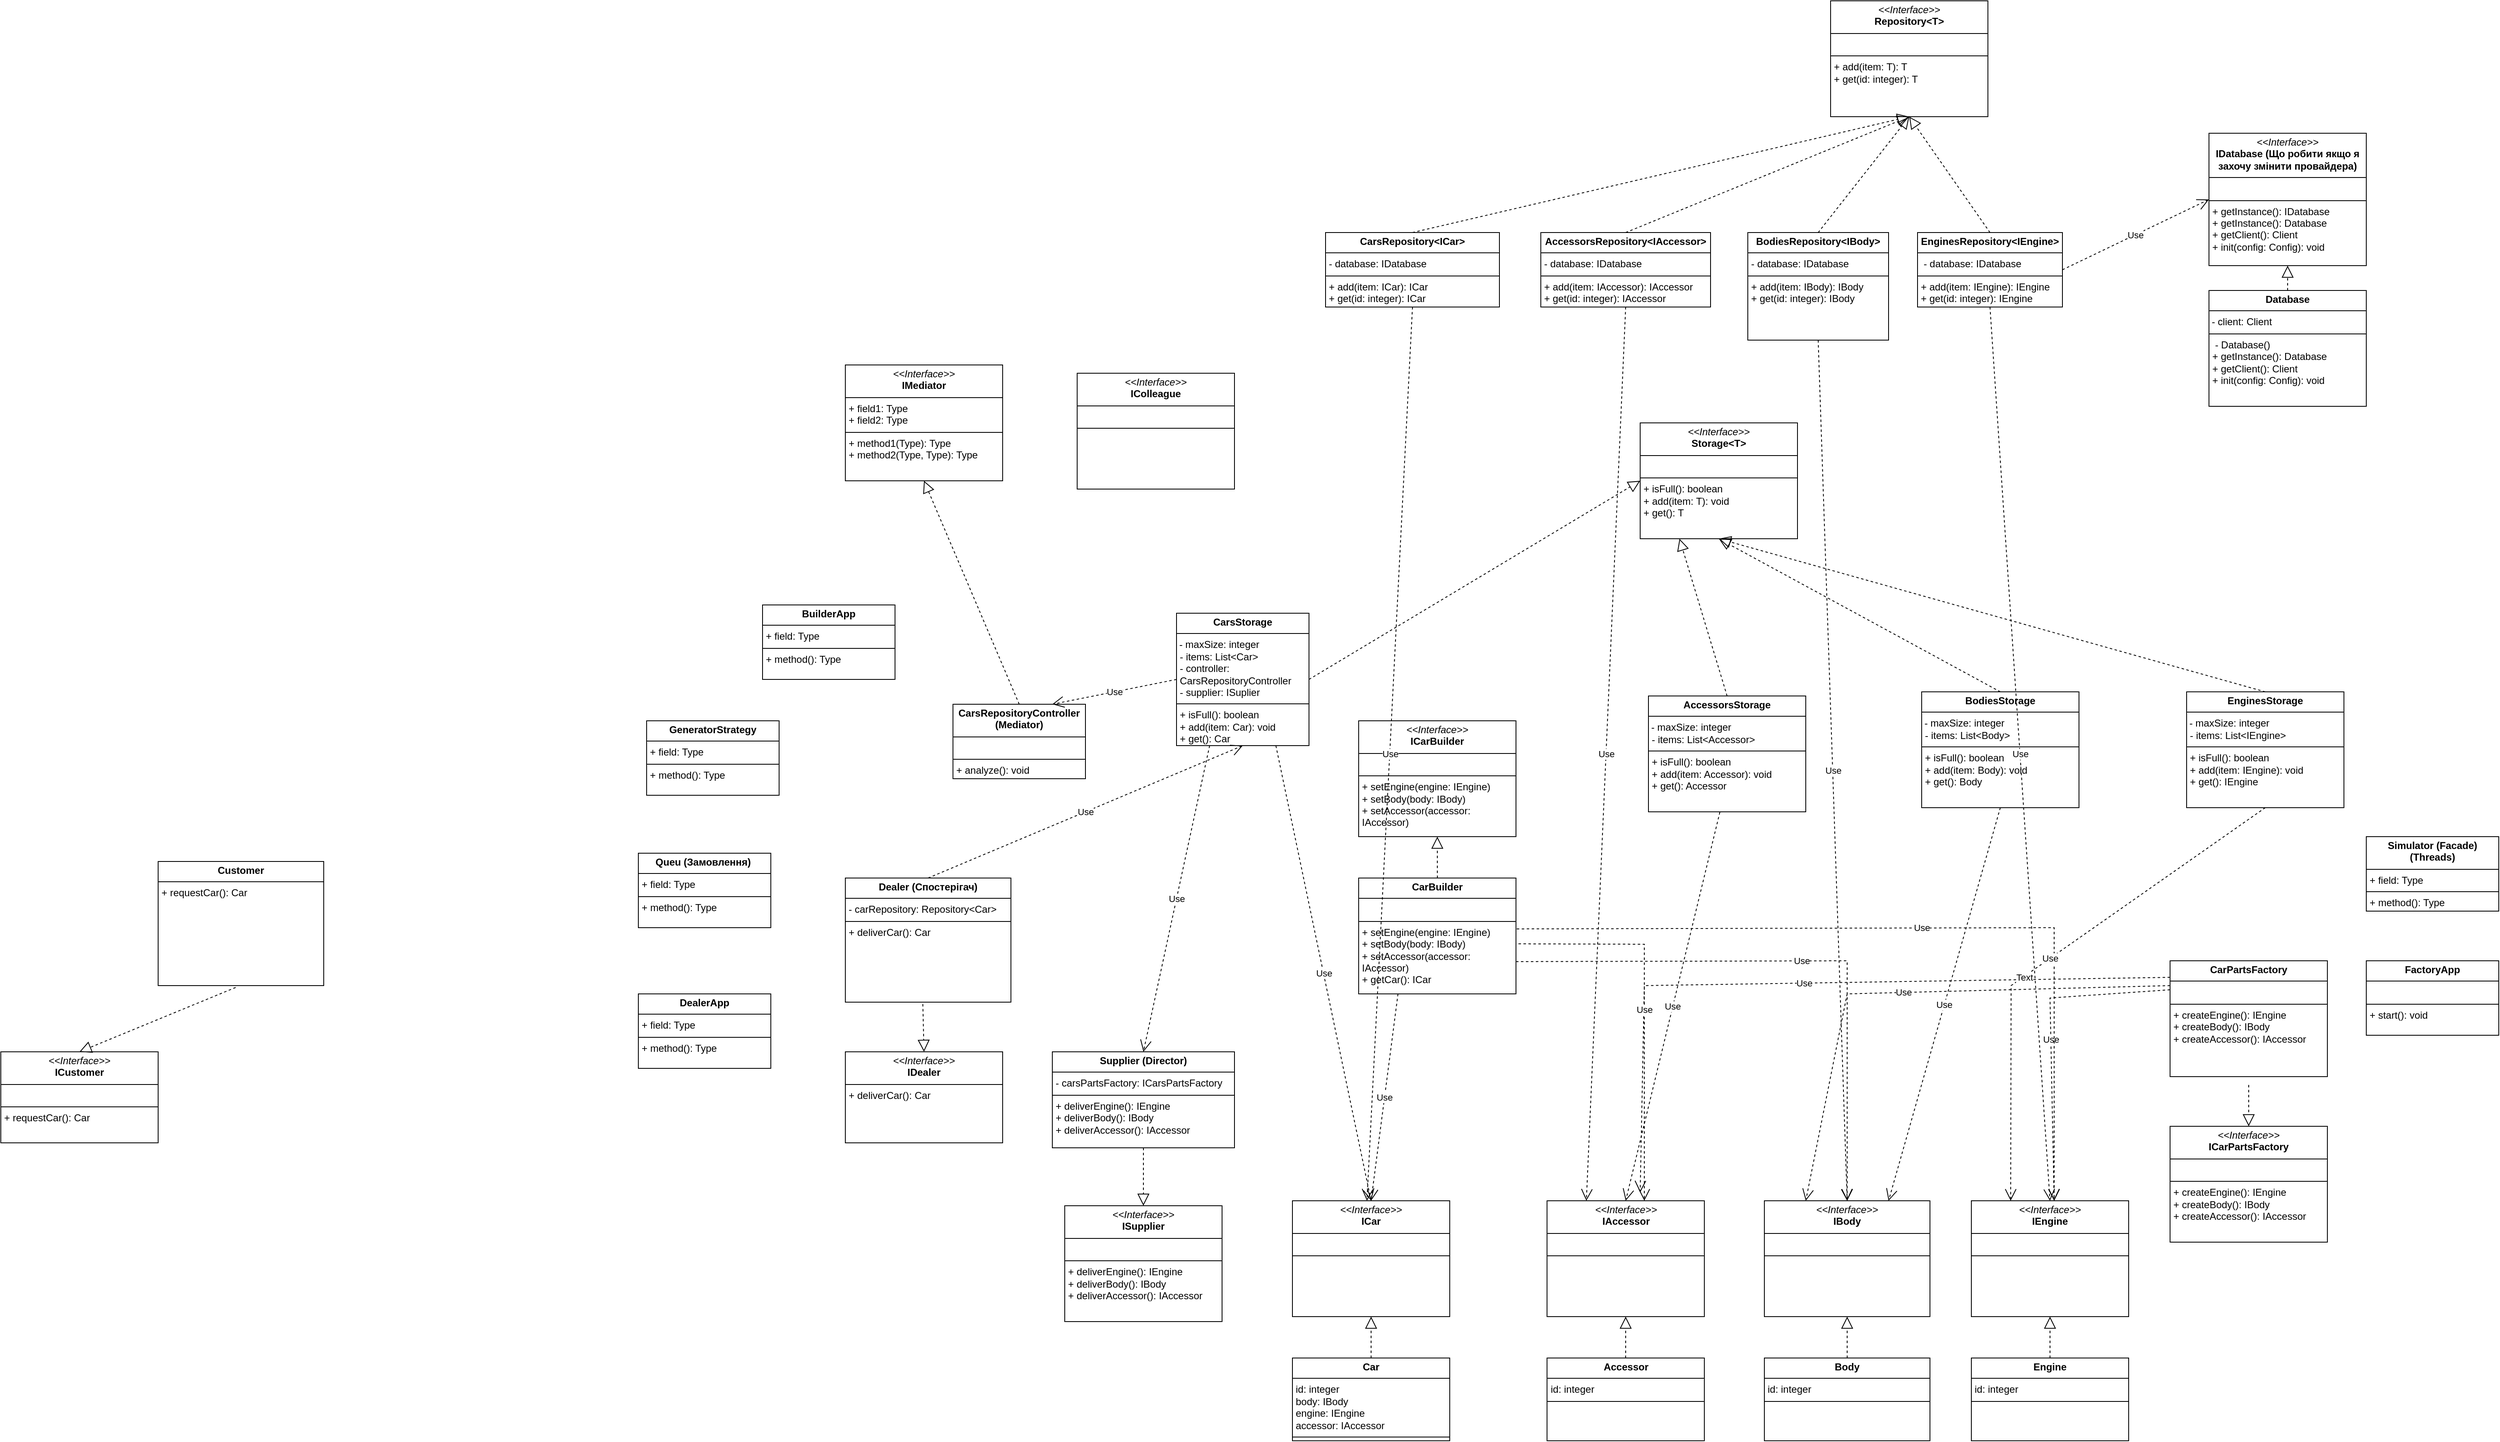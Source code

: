 <mxfile version="24.4.0" type="device" pages="2">
  <diagram name="Сторінка-1" id="iQwgXVYbb1-z4UfogPQc">
    <mxGraphModel dx="3932" dy="3147" grid="1" gridSize="10" guides="1" tooltips="1" connect="1" arrows="1" fold="1" page="1" pageScale="1" pageWidth="827" pageHeight="1169" math="0" shadow="0">
      <root>
        <mxCell id="0" />
        <mxCell id="1" parent="0" />
        <mxCell id="rnsp_3mBkwOscuIRbUeU-21" value="&lt;p style=&quot;margin:0px;margin-top:4px;text-align:center;&quot;&gt;&lt;b&gt;Engine&lt;/b&gt;&lt;/p&gt;&lt;hr size=&quot;1&quot; style=&quot;border-style:solid;&quot;&gt;&lt;p style=&quot;margin:0px;margin-left:4px;&quot;&gt;id: integer&lt;/p&gt;&lt;hr size=&quot;1&quot; style=&quot;border-style:solid;&quot;&gt;&lt;p style=&quot;margin:0px;margin-left:4px;&quot;&gt;&lt;br&gt;&lt;/p&gt;" style="verticalAlign=top;align=left;overflow=fill;html=1;whiteSpace=wrap;" parent="1" vertex="1">
          <mxGeometry x="190" y="-230" width="190" height="100" as="geometry" />
        </mxCell>
        <mxCell id="rnsp_3mBkwOscuIRbUeU-22" value="&lt;p style=&quot;margin:0px;margin-top:4px;text-align:center;&quot;&gt;&lt;b&gt;Body&lt;/b&gt;&lt;/p&gt;&lt;hr size=&quot;1&quot; style=&quot;border-style:solid;&quot;&gt;&lt;p style=&quot;margin:0px;margin-left:4px;&quot;&gt;id: integer&lt;/p&gt;&lt;hr size=&quot;1&quot; style=&quot;border-style:solid;&quot;&gt;&lt;p style=&quot;margin:0px;margin-left:4px;&quot;&gt;&lt;br&gt;&lt;/p&gt;" style="verticalAlign=top;align=left;overflow=fill;html=1;whiteSpace=wrap;" parent="1" vertex="1">
          <mxGeometry x="-60" y="-230" width="200" height="100" as="geometry" />
        </mxCell>
        <mxCell id="rnsp_3mBkwOscuIRbUeU-23" value="&lt;p style=&quot;margin:0px;margin-top:4px;text-align:center;&quot;&gt;&lt;b&gt;Accessor&lt;/b&gt;&lt;/p&gt;&lt;hr size=&quot;1&quot; style=&quot;border-style:solid;&quot;&gt;&lt;p style=&quot;margin:0px;margin-left:4px;&quot;&gt;id: integer&lt;/p&gt;&lt;hr size=&quot;1&quot; style=&quot;border-style:solid;&quot;&gt;&lt;p style=&quot;margin:0px;margin-left:4px;&quot;&gt;&lt;br&gt;&lt;/p&gt;" style="verticalAlign=top;align=left;overflow=fill;html=1;whiteSpace=wrap;" parent="1" vertex="1">
          <mxGeometry x="-322.5" y="-230" width="190" height="100" as="geometry" />
        </mxCell>
        <mxCell id="rnsp_3mBkwOscuIRbUeU-25" value="&lt;p style=&quot;margin:0px;margin-top:4px;text-align:center;&quot;&gt;&lt;b&gt;CarsStorage&lt;/b&gt;&lt;/p&gt;&lt;hr size=&quot;1&quot; style=&quot;border-style:solid;&quot;&gt;&amp;nbsp;- maxSize: integer&lt;br&gt;&lt;p style=&quot;margin:0px;margin-left:4px;&quot;&gt;- items: List&amp;lt;Car&amp;gt;&lt;/p&gt;&lt;p style=&quot;margin:0px;margin-left:4px;&quot;&gt;- controller: CarsRepositoryController&lt;/p&gt;&lt;p style=&quot;margin:0px;margin-left:4px;&quot;&gt;- supplier: ISuplier&lt;/p&gt;&lt;hr size=&quot;1&quot; style=&quot;border-style:solid;&quot;&gt;&lt;p style=&quot;margin:0px;margin-left:4px;&quot;&gt;+ isFull(): boolean&lt;/p&gt;&lt;p style=&quot;margin:0px;margin-left:4px;&quot;&gt;+ add(item: Car): void&lt;/p&gt;&lt;p style=&quot;margin:0px;margin-left:4px;&quot;&gt;+ get(): Car&lt;/p&gt;" style="verticalAlign=top;align=left;overflow=fill;html=1;whiteSpace=wrap;" parent="1" vertex="1">
          <mxGeometry x="-770" y="-1130" width="160" height="160" as="geometry" />
        </mxCell>
        <mxCell id="pGTX71lNuf2riV2tVMr1-4" value="&lt;p style=&quot;margin:0px;margin-top:4px;text-align:center;&quot;&gt;&lt;b&gt;Dealer (Спостерігач)&lt;/b&gt;&lt;/p&gt;&lt;hr size=&quot;1&quot; style=&quot;border-style:solid;&quot;&gt;&lt;p style=&quot;margin:0px;margin-left:4px;&quot;&gt;- carRepository: Repository&amp;lt;Car&amp;gt;&lt;/p&gt;&lt;hr size=&quot;1&quot; style=&quot;border-style:solid;&quot;&gt;&lt;p style=&quot;margin:0px;margin-left:4px;&quot;&gt;+ deliverCar(): Car&lt;/p&gt;" style="verticalAlign=top;align=left;overflow=fill;html=1;whiteSpace=wrap;" parent="1" vertex="1">
          <mxGeometry x="-1170" y="-810" width="200" height="150" as="geometry" />
        </mxCell>
        <mxCell id="KG3h8wtog52oOwl-IjPc-11" value="&lt;p style=&quot;margin:0px;margin-top:4px;text-align:center;&quot;&gt;&lt;i&gt;&amp;lt;&amp;lt;Interface&amp;gt;&amp;gt;&lt;/i&gt;&lt;br&gt;&lt;b&gt;IEngine&lt;/b&gt;&lt;/p&gt;&lt;hr size=&quot;1&quot; style=&quot;border-style:solid;&quot;&gt;&lt;p style=&quot;margin:0px;margin-left:4px;&quot;&gt;&lt;br&gt;&lt;/p&gt;&lt;hr size=&quot;1&quot; style=&quot;border-style:solid;&quot;&gt;&lt;p style=&quot;margin:0px;margin-left:4px;&quot;&gt;&lt;br&gt;&lt;/p&gt;" style="verticalAlign=top;align=left;overflow=fill;html=1;whiteSpace=wrap;" parent="1" vertex="1">
          <mxGeometry x="190" y="-420" width="190" height="140" as="geometry" />
        </mxCell>
        <mxCell id="KG3h8wtog52oOwl-IjPc-12" value="" style="endArrow=block;dashed=1;endFill=0;endSize=12;html=1;rounded=0;exitX=0.5;exitY=0;exitDx=0;exitDy=0;" parent="1" source="rnsp_3mBkwOscuIRbUeU-21" edge="1">
          <mxGeometry width="160" relative="1" as="geometry">
            <mxPoint x="290" y="-230" as="sourcePoint" />
            <mxPoint x="285" y="-280" as="targetPoint" />
          </mxGeometry>
        </mxCell>
        <mxCell id="KG3h8wtog52oOwl-IjPc-14" value="&lt;p style=&quot;margin:0px;margin-top:4px;text-align:center;&quot;&gt;&lt;i&gt;&amp;lt;&amp;lt;Interface&amp;gt;&amp;gt;&lt;/i&gt;&lt;br&gt;&lt;b&gt;IBody&lt;/b&gt;&lt;/p&gt;&lt;hr size=&quot;1&quot; style=&quot;border-style:solid;&quot;&gt;&lt;p style=&quot;margin:0px;margin-left:4px;&quot;&gt;&lt;br&gt;&lt;/p&gt;&lt;hr size=&quot;1&quot; style=&quot;border-style:solid;&quot;&gt;&lt;p style=&quot;margin:0px;margin-left:4px;&quot;&gt;&lt;br&gt;&lt;/p&gt;" style="verticalAlign=top;align=left;overflow=fill;html=1;whiteSpace=wrap;" parent="1" vertex="1">
          <mxGeometry x="-60" y="-420" width="200" height="140" as="geometry" />
        </mxCell>
        <mxCell id="KG3h8wtog52oOwl-IjPc-16" value="&lt;p style=&quot;margin:0px;margin-top:4px;text-align:center;&quot;&gt;&lt;i&gt;&amp;lt;&amp;lt;Interface&amp;gt;&amp;gt;&lt;/i&gt;&lt;br&gt;&lt;b&gt;IAccessor&lt;/b&gt;&lt;/p&gt;&lt;hr size=&quot;1&quot; style=&quot;border-style:solid;&quot;&gt;&lt;p style=&quot;margin:0px;margin-left:4px;&quot;&gt;&lt;br&gt;&lt;/p&gt;&lt;hr size=&quot;1&quot; style=&quot;border-style:solid;&quot;&gt;&lt;p style=&quot;margin:0px;margin-left:4px;&quot;&gt;&lt;br&gt;&lt;/p&gt;" style="verticalAlign=top;align=left;overflow=fill;html=1;whiteSpace=wrap;" parent="1" vertex="1">
          <mxGeometry x="-322.5" y="-420" width="190" height="140" as="geometry" />
        </mxCell>
        <mxCell id="KG3h8wtog52oOwl-IjPc-17" value="" style="endArrow=block;dashed=1;endFill=0;endSize=12;html=1;rounded=0;entryX=0.5;entryY=1;entryDx=0;entryDy=0;" parent="1" source="rnsp_3mBkwOscuIRbUeU-22" target="KG3h8wtog52oOwl-IjPc-14" edge="1">
          <mxGeometry width="160" relative="1" as="geometry">
            <mxPoint x="600" y="280" as="sourcePoint" />
            <mxPoint x="40" y="-450" as="targetPoint" />
          </mxGeometry>
        </mxCell>
        <mxCell id="KG3h8wtog52oOwl-IjPc-18" value="" style="endArrow=block;dashed=1;endFill=0;endSize=12;html=1;rounded=0;entryX=0.5;entryY=1;entryDx=0;entryDy=0;" parent="1" target="KG3h8wtog52oOwl-IjPc-16" edge="1">
          <mxGeometry width="160" relative="1" as="geometry">
            <mxPoint x="-227.5" y="-230" as="sourcePoint" />
            <mxPoint x="-228.12" y="-250" as="targetPoint" />
          </mxGeometry>
        </mxCell>
        <mxCell id="KG3h8wtog52oOwl-IjPc-19" value="&lt;p style=&quot;margin:0px;margin-top:4px;text-align:center;&quot;&gt;&lt;i&gt;&amp;lt;&amp;lt;Interface&amp;gt;&amp;gt;&lt;/i&gt;&lt;br&gt;&lt;b&gt;ICarPartsFactory&lt;/b&gt;&lt;/p&gt;&lt;hr size=&quot;1&quot; style=&quot;border-style:solid;&quot;&gt;&lt;p style=&quot;margin:0px;margin-left:4px;&quot;&gt;&lt;br&gt;&lt;/p&gt;&lt;hr size=&quot;1&quot; style=&quot;border-style:solid;&quot;&gt;&lt;p style=&quot;margin:0px;margin-left:4px;&quot;&gt;+ createEngine(): IEngine&lt;br&gt;+ createBody(): IBody&lt;/p&gt;&lt;p style=&quot;margin:0px;margin-left:4px;&quot;&gt;+ createAccessor(): IAccessor&lt;/p&gt;" style="verticalAlign=top;align=left;overflow=fill;html=1;whiteSpace=wrap;" parent="1" vertex="1">
          <mxGeometry x="430" y="-510" width="190" height="140" as="geometry" />
        </mxCell>
        <mxCell id="KG3h8wtog52oOwl-IjPc-20" value="&lt;p style=&quot;margin:0px;margin-top:4px;text-align:center;&quot;&gt;&lt;b&gt;CarPartsFactory&lt;/b&gt;&lt;/p&gt;&lt;hr size=&quot;1&quot; style=&quot;border-style:solid;&quot;&gt;&lt;p style=&quot;margin:0px;margin-left:4px;&quot;&gt;&lt;br&gt;&lt;/p&gt;&lt;hr size=&quot;1&quot; style=&quot;border-style:solid;&quot;&gt;&lt;p style=&quot;margin:0px;margin-left:4px;&quot;&gt;+ createEngine(): IEngine&lt;br&gt;+ createBody(): IBody&lt;/p&gt;&lt;p style=&quot;margin:0px;margin-left:4px;&quot;&gt;+ createAccessor(): IAccessor&lt;/p&gt;" style="verticalAlign=top;align=left;overflow=fill;html=1;whiteSpace=wrap;" parent="1" vertex="1">
          <mxGeometry x="430" y="-710" width="190" height="140" as="geometry" />
        </mxCell>
        <mxCell id="KG3h8wtog52oOwl-IjPc-21" value="" style="endArrow=block;dashed=1;endFill=0;endSize=12;html=1;rounded=0;" parent="1" edge="1">
          <mxGeometry width="160" relative="1" as="geometry">
            <mxPoint x="525" y="-560" as="sourcePoint" />
            <mxPoint x="525" y="-510" as="targetPoint" />
          </mxGeometry>
        </mxCell>
        <mxCell id="KG3h8wtog52oOwl-IjPc-25" value="Use" style="endArrow=open;endSize=12;dashed=1;html=1;rounded=0;exitX=0;exitY=0.25;exitDx=0;exitDy=0;" parent="1" source="KG3h8wtog52oOwl-IjPc-20" edge="1">
          <mxGeometry width="160" relative="1" as="geometry">
            <mxPoint x="-40" y="-430" as="sourcePoint" />
            <mxPoint x="290" y="-420" as="targetPoint" />
            <Array as="points">
              <mxPoint x="285" y="-665" />
            </Array>
          </mxGeometry>
        </mxCell>
        <mxCell id="KG3h8wtog52oOwl-IjPc-26" value="Use" style="endArrow=open;endSize=12;dashed=1;html=1;rounded=0;exitX=0;exitY=0.25;exitDx=0;exitDy=0;" parent="1" edge="1">
          <mxGeometry width="160" relative="1" as="geometry">
            <mxPoint x="430" y="-690" as="sourcePoint" />
            <mxPoint x="-210" y="-430" as="targetPoint" />
            <Array as="points">
              <mxPoint x="-205" y="-680" />
            </Array>
          </mxGeometry>
        </mxCell>
        <mxCell id="KG3h8wtog52oOwl-IjPc-27" value="Use" style="endArrow=open;endSize=12;dashed=1;html=1;rounded=0;exitX=0;exitY=0.25;exitDx=0;exitDy=0;entryX=0.25;entryY=0;entryDx=0;entryDy=0;" parent="1" target="KG3h8wtog52oOwl-IjPc-14" edge="1">
          <mxGeometry width="160" relative="1" as="geometry">
            <mxPoint x="430" y="-680" as="sourcePoint" />
            <mxPoint x="285" y="-615" as="targetPoint" />
            <Array as="points">
              <mxPoint x="40" y="-670" />
            </Array>
          </mxGeometry>
        </mxCell>
        <mxCell id="KG3h8wtog52oOwl-IjPc-32" value="&lt;p style=&quot;margin:0px;margin-top:4px;text-align:center;&quot;&gt;&lt;b&gt;Car&lt;/b&gt;&lt;/p&gt;&lt;hr size=&quot;1&quot; style=&quot;border-style:solid;&quot;&gt;&lt;p style=&quot;margin:0px;margin-left:4px;&quot;&gt;id: integer&lt;/p&gt;&lt;p style=&quot;margin:0px;margin-left:4px;&quot;&gt;body: IBody&lt;/p&gt;&lt;p style=&quot;margin:0px;margin-left:4px;&quot;&gt;engine: IEngine&lt;/p&gt;&lt;p style=&quot;margin:0px;margin-left:4px;&quot;&gt;accessor: IAccessor&lt;/p&gt;&lt;hr size=&quot;1&quot; style=&quot;border-style:solid;&quot;&gt;&lt;p style=&quot;margin:0px;margin-left:4px;&quot;&gt;&lt;br&gt;&lt;/p&gt;" style="verticalAlign=top;align=left;overflow=fill;html=1;whiteSpace=wrap;" parent="1" vertex="1">
          <mxGeometry x="-630" y="-230" width="190" height="100" as="geometry" />
        </mxCell>
        <mxCell id="KG3h8wtog52oOwl-IjPc-33" value="&lt;p style=&quot;margin:0px;margin-top:4px;text-align:center;&quot;&gt;&lt;i&gt;&amp;lt;&amp;lt;Interface&amp;gt;&amp;gt;&lt;/i&gt;&lt;br&gt;&lt;b&gt;ICar&lt;/b&gt;&lt;/p&gt;&lt;hr size=&quot;1&quot; style=&quot;border-style:solid;&quot;&gt;&lt;p style=&quot;margin:0px;margin-left:4px;&quot;&gt;&lt;br&gt;&lt;/p&gt;&lt;hr size=&quot;1&quot; style=&quot;border-style:solid;&quot;&gt;&lt;p style=&quot;margin:0px;margin-left:4px;&quot;&gt;&lt;br&gt;&lt;/p&gt;" style="verticalAlign=top;align=left;overflow=fill;html=1;whiteSpace=wrap;" parent="1" vertex="1">
          <mxGeometry x="-630" y="-420" width="190" height="140" as="geometry" />
        </mxCell>
        <mxCell id="KG3h8wtog52oOwl-IjPc-34" value="" style="endArrow=block;dashed=1;endFill=0;endSize=12;html=1;rounded=0;exitX=0.5;exitY=0;exitDx=0;exitDy=0;" parent="1" source="KG3h8wtog52oOwl-IjPc-32" edge="1">
          <mxGeometry width="160" relative="1" as="geometry">
            <mxPoint x="-620" y="-500" as="sourcePoint" />
            <mxPoint x="-535" y="-280" as="targetPoint" />
          </mxGeometry>
        </mxCell>
        <mxCell id="KG3h8wtog52oOwl-IjPc-35" value="&lt;p style=&quot;margin:0px;margin-top:4px;text-align:center;&quot;&gt;&lt;i&gt;&amp;lt;&amp;lt;Interface&amp;gt;&amp;gt;&lt;/i&gt;&lt;br&gt;&lt;b&gt;ICarBuilder&lt;/b&gt;&lt;/p&gt;&lt;hr size=&quot;1&quot; style=&quot;border-style:solid;&quot;&gt;&lt;p style=&quot;margin:0px;margin-left:4px;&quot;&gt;&lt;br&gt;&lt;/p&gt;&lt;hr size=&quot;1&quot; style=&quot;border-style:solid;&quot;&gt;&lt;p style=&quot;margin:0px;margin-left:4px;&quot;&gt;+ setEngine(engine: IEngine)&lt;/p&gt;&lt;p style=&quot;margin:0px;margin-left:4px;&quot;&gt;+ setBody(body: IBody)&lt;/p&gt;&lt;p style=&quot;margin:0px;margin-left:4px;&quot;&gt;+ setAccessor(accessor: IAccessor)&lt;/p&gt;" style="verticalAlign=top;align=left;overflow=fill;html=1;whiteSpace=wrap;" parent="1" vertex="1">
          <mxGeometry x="-550" y="-1000" width="190" height="140" as="geometry" />
        </mxCell>
        <mxCell id="KG3h8wtog52oOwl-IjPc-36" value="&lt;p style=&quot;margin:0px;margin-top:4px;text-align:center;&quot;&gt;&lt;b&gt;CarBuilder&lt;/b&gt;&lt;/p&gt;&lt;hr size=&quot;1&quot; style=&quot;border-style:solid;&quot;&gt;&lt;p style=&quot;margin:0px;margin-left:4px;&quot;&gt;&lt;br&gt;&lt;/p&gt;&lt;hr size=&quot;1&quot; style=&quot;border-style:solid;&quot;&gt;&lt;p style=&quot;margin: 0px 0px 0px 4px;&quot;&gt;+ setEngine(engine: IEngine)&lt;/p&gt;&lt;p style=&quot;margin: 0px 0px 0px 4px;&quot;&gt;+ setBody(body: IBody)&lt;/p&gt;&lt;p style=&quot;margin: 0px 0px 0px 4px;&quot;&gt;+ setAccessor(accessor: IAccessor)&lt;/p&gt;&lt;p style=&quot;margin: 0px 0px 0px 4px;&quot;&gt;+ getCar(): ICar&lt;/p&gt;" style="verticalAlign=top;align=left;overflow=fill;html=1;whiteSpace=wrap;" parent="1" vertex="1">
          <mxGeometry x="-550" y="-810" width="190" height="140" as="geometry" />
        </mxCell>
        <mxCell id="KG3h8wtog52oOwl-IjPc-37" value="" style="endArrow=block;dashed=1;endFill=0;endSize=12;html=1;rounded=0;exitX=0.5;exitY=0;exitDx=0;exitDy=0;entryX=0.5;entryY=1;entryDx=0;entryDy=0;" parent="1" source="KG3h8wtog52oOwl-IjPc-36" target="KG3h8wtog52oOwl-IjPc-35" edge="1">
          <mxGeometry width="160" relative="1" as="geometry">
            <mxPoint x="-590" y="-790" as="sourcePoint" />
            <mxPoint x="-430" y="-790" as="targetPoint" />
          </mxGeometry>
        </mxCell>
        <mxCell id="KG3h8wtog52oOwl-IjPc-38" value="Use" style="endArrow=open;endSize=12;dashed=1;html=1;rounded=0;exitX=1.005;exitY=0.439;exitDx=0;exitDy=0;exitPerimeter=0;" parent="1" source="KG3h8wtog52oOwl-IjPc-36" edge="1">
          <mxGeometry width="160" relative="1" as="geometry">
            <mxPoint x="-480" y="-710" as="sourcePoint" />
            <mxPoint x="290" y="-420" as="targetPoint" />
            <Array as="points">
              <mxPoint x="290" y="-750" />
            </Array>
          </mxGeometry>
        </mxCell>
        <mxCell id="KG3h8wtog52oOwl-IjPc-39" value="Use" style="endArrow=open;endSize=12;dashed=1;html=1;rounded=0;exitX=1.016;exitY=0.568;exitDx=0;exitDy=0;exitPerimeter=0;" parent="1" source="KG3h8wtog52oOwl-IjPc-36" edge="1">
          <mxGeometry width="160" relative="1" as="geometry">
            <mxPoint x="-349" y="-739" as="sourcePoint" />
            <mxPoint x="-205" y="-420" as="targetPoint" />
            <Array as="points">
              <mxPoint x="-205" y="-730" />
            </Array>
          </mxGeometry>
        </mxCell>
        <mxCell id="KG3h8wtog52oOwl-IjPc-40" value="Use" style="endArrow=open;endSize=12;dashed=1;html=1;rounded=0;exitX=1.005;exitY=0.439;exitDx=0;exitDy=0;exitPerimeter=0;" parent="1" edge="1">
          <mxGeometry width="160" relative="1" as="geometry">
            <mxPoint x="-360" y="-709" as="sourcePoint" />
            <mxPoint x="40" y="-420" as="targetPoint" />
            <Array as="points">
              <mxPoint x="40" y="-710" />
            </Array>
          </mxGeometry>
        </mxCell>
        <mxCell id="KG3h8wtog52oOwl-IjPc-42" value="Use" style="endArrow=open;endSize=12;dashed=1;html=1;rounded=0;exitX=0.25;exitY=1;exitDx=0;exitDy=0;entryX=0.5;entryY=0;entryDx=0;entryDy=0;" parent="1" source="KG3h8wtog52oOwl-IjPc-36" target="KG3h8wtog52oOwl-IjPc-33" edge="1">
          <mxGeometry width="160" relative="1" as="geometry">
            <mxPoint x="-290" y="-630" as="sourcePoint" />
            <mxPoint x="-130" y="-630" as="targetPoint" />
          </mxGeometry>
        </mxCell>
        <mxCell id="RlL2vK3WvNa1BWt1NXNE-1" value="&lt;p style=&quot;margin:0px;margin-top:4px;text-align:center;&quot;&gt;&lt;i&gt;&amp;lt;&amp;lt;Interface&amp;gt;&amp;gt;&lt;/i&gt;&lt;br&gt;&lt;b&gt;ISupplier&lt;/b&gt;&lt;/p&gt;&lt;hr size=&quot;1&quot; style=&quot;border-style:solid;&quot;&gt;&lt;p style=&quot;margin:0px;margin-left:4px;&quot;&gt;&lt;br&gt;&lt;/p&gt;&lt;hr size=&quot;1&quot; style=&quot;border-style:solid;&quot;&gt;&lt;p style=&quot;margin: 0px 0px 0px 4px;&quot;&gt;+ deliverEngine(): IEngine&lt;/p&gt;&lt;p style=&quot;margin: 0px 0px 0px 4px;&quot;&gt;+ deliverBody(): IBody&lt;/p&gt;&lt;p style=&quot;margin: 0px 0px 0px 4px;&quot;&gt;+ deliverAccessor(): IAccessor&lt;/p&gt;" style="verticalAlign=top;align=left;overflow=fill;html=1;whiteSpace=wrap;" parent="1" vertex="1">
          <mxGeometry x="-905" y="-414" width="190" height="140" as="geometry" />
        </mxCell>
        <mxCell id="RlL2vK3WvNa1BWt1NXNE-2" value="&lt;p style=&quot;margin:0px;margin-top:4px;text-align:center;&quot;&gt;&lt;b&gt;Supplier (Director)&lt;/b&gt;&lt;/p&gt;&lt;hr size=&quot;1&quot; style=&quot;border-style:solid;&quot;&gt;&lt;p style=&quot;margin:0px;margin-left:4px;&quot;&gt;- carsPartsFactory: ICarsPartsFactory&lt;/p&gt;&lt;hr size=&quot;1&quot; style=&quot;border-style:solid;&quot;&gt;&lt;p style=&quot;margin:0px;margin-left:4px;&quot;&gt;+ deliverEngine(): IEngine&lt;/p&gt;&lt;p style=&quot;margin:0px;margin-left:4px;&quot;&gt;+ deliverBody(): IBody&lt;/p&gt;&lt;p style=&quot;margin:0px;margin-left:4px;&quot;&gt;+ deliverAccessor(): IAccessor&lt;br&gt;&lt;/p&gt;" style="verticalAlign=top;align=left;overflow=fill;html=1;whiteSpace=wrap;" parent="1" vertex="1">
          <mxGeometry x="-920" y="-600" width="220" height="116" as="geometry" />
        </mxCell>
        <mxCell id="RlL2vK3WvNa1BWt1NXNE-3" value="" style="endArrow=block;dashed=1;endFill=0;endSize=12;html=1;rounded=0;exitX=0.5;exitY=1;exitDx=0;exitDy=0;entryX=0.5;entryY=0;entryDx=0;entryDy=0;" parent="1" source="RlL2vK3WvNa1BWt1NXNE-2" target="RlL2vK3WvNa1BWt1NXNE-1" edge="1">
          <mxGeometry width="160" relative="1" as="geometry">
            <mxPoint x="-900" y="-434" as="sourcePoint" />
            <mxPoint x="-740" y="-434" as="targetPoint" />
          </mxGeometry>
        </mxCell>
        <mxCell id="RlL2vK3WvNa1BWt1NXNE-8" value="&lt;p style=&quot;margin:0px;margin-top:4px;text-align:center;&quot;&gt;&lt;i&gt;&amp;lt;&amp;lt;Interface&amp;gt;&amp;gt;&lt;/i&gt;&lt;br&gt;&lt;b&gt;Storage&amp;lt;T&amp;gt;&lt;/b&gt;&lt;/p&gt;&lt;hr size=&quot;1&quot; style=&quot;border-style:solid;&quot;&gt;&lt;p style=&quot;margin: 4px 0px 0px;&quot;&gt;&lt;span style=&quot;background-color: initial;&quot;&gt;&lt;br&gt;&lt;/span&gt;&lt;/p&gt;&lt;hr style=&quot;border-style: solid;&quot; size=&quot;1&quot;&gt;&lt;p style=&quot;margin: 0px 0px 0px 4px;&quot;&gt;+ isFull(): boolean&lt;/p&gt;&lt;p style=&quot;margin: 0px 0px 0px 4px;&quot;&gt;+ add(item: T): void&lt;/p&gt;&lt;p style=&quot;margin: 0px 0px 0px 4px;&quot;&gt;+ get(): T&lt;/p&gt;" style="verticalAlign=top;align=left;overflow=fill;html=1;whiteSpace=wrap;" parent="1" vertex="1">
          <mxGeometry x="-210" y="-1360" width="190" height="140" as="geometry" />
        </mxCell>
        <mxCell id="RlL2vK3WvNa1BWt1NXNE-9" value="&lt;p style=&quot;margin:0px;margin-top:4px;text-align:center;&quot;&gt;&lt;b&gt;BodiesStorage&lt;/b&gt;&lt;/p&gt;&lt;hr size=&quot;1&quot; style=&quot;border-style:solid;&quot;&gt;&lt;p style=&quot;margin: 4px 0px 0px;&quot;&gt;&lt;span style=&quot;background-color: initial;&quot;&gt;&amp;nbsp;- maxSize: integer&lt;/span&gt;&lt;/p&gt;&lt;p style=&quot;margin: 0px 0px 0px 4px;&quot;&gt;- items: List&amp;lt;Body&amp;gt;&lt;/p&gt;&lt;hr style=&quot;border-style: solid;&quot; size=&quot;1&quot;&gt;&lt;p style=&quot;margin: 0px 0px 0px 4px;&quot;&gt;+ isFull(): boolean&lt;/p&gt;&lt;p style=&quot;margin: 0px 0px 0px 4px;&quot;&gt;+ add(item: Body): void&lt;/p&gt;&lt;p style=&quot;margin: 0px 0px 0px 4px;&quot;&gt;+ get(): Body&lt;/p&gt;" style="verticalAlign=top;align=left;overflow=fill;html=1;whiteSpace=wrap;" parent="1" vertex="1">
          <mxGeometry x="130" y="-1035" width="190" height="140" as="geometry" />
        </mxCell>
        <mxCell id="RlL2vK3WvNa1BWt1NXNE-10" value="&lt;p style=&quot;margin:0px;margin-top:4px;text-align:center;&quot;&gt;&lt;b&gt;AccessorsStorage&lt;/b&gt;&lt;/p&gt;&lt;hr size=&quot;1&quot; style=&quot;border-style:solid;&quot;&gt;&lt;p style=&quot;margin: 4px 0px 0px;&quot;&gt;&lt;span style=&quot;background-color: initial;&quot;&gt;&amp;nbsp;- maxSize: integer&lt;/span&gt;&lt;/p&gt;&lt;p style=&quot;margin: 0px 0px 0px 4px;&quot;&gt;- items: List&amp;lt;Accessor&amp;gt;&lt;/p&gt;&lt;hr style=&quot;border-style: solid;&quot; size=&quot;1&quot;&gt;&lt;p style=&quot;margin: 0px 0px 0px 4px;&quot;&gt;+ isFull(): boolean&lt;/p&gt;&lt;p style=&quot;margin: 0px 0px 0px 4px;&quot;&gt;+ add(item: Accessor): void&lt;/p&gt;&lt;p style=&quot;margin: 0px 0px 0px 4px;&quot;&gt;+ get(): Accessor&lt;/p&gt;" style="verticalAlign=top;align=left;overflow=fill;html=1;whiteSpace=wrap;" parent="1" vertex="1">
          <mxGeometry x="-200" y="-1030" width="190" height="140" as="geometry" />
        </mxCell>
        <mxCell id="RlL2vK3WvNa1BWt1NXNE-11" value="&lt;p style=&quot;margin:0px;margin-top:4px;text-align:center;&quot;&gt;&lt;b&gt;EnginesStorage&lt;/b&gt;&lt;/p&gt;&lt;hr size=&quot;1&quot; style=&quot;border-style:solid;&quot;&gt;&lt;p style=&quot;margin: 4px 0px 0px;&quot;&gt;&lt;span style=&quot;background-color: initial;&quot;&gt;&amp;nbsp;- maxSize: integer&lt;/span&gt;&lt;/p&gt;&lt;p style=&quot;margin: 0px 0px 0px 4px;&quot;&gt;- items: List&amp;lt;IEngine&amp;gt;&lt;/p&gt;&lt;hr style=&quot;border-style: solid;&quot; size=&quot;1&quot;&gt;&lt;p style=&quot;margin: 0px 0px 0px 4px;&quot;&gt;+ isFull(): boolean&lt;/p&gt;&lt;p style=&quot;margin: 0px 0px 0px 4px;&quot;&gt;+ add(item: IEngine): void&lt;/p&gt;&lt;p style=&quot;margin: 0px 0px 0px 4px;&quot;&gt;+ get(): IEngine&lt;/p&gt;" style="verticalAlign=top;align=left;overflow=fill;html=1;whiteSpace=wrap;" parent="1" vertex="1">
          <mxGeometry x="450" y="-1035" width="190" height="140" as="geometry" />
        </mxCell>
        <mxCell id="RlL2vK3WvNa1BWt1NXNE-13" value="" style="endArrow=block;dashed=1;endFill=0;endSize=12;html=1;rounded=0;exitX=0.5;exitY=0;exitDx=0;exitDy=0;entryX=0.5;entryY=1;entryDx=0;entryDy=0;" parent="1" source="RlL2vK3WvNa1BWt1NXNE-9" target="RlL2vK3WvNa1BWt1NXNE-8" edge="1">
          <mxGeometry width="160" relative="1" as="geometry">
            <mxPoint x="120" y="-1050" as="sourcePoint" />
            <mxPoint x="280" y="-1050" as="targetPoint" />
          </mxGeometry>
        </mxCell>
        <mxCell id="RlL2vK3WvNa1BWt1NXNE-14" value="" style="endArrow=block;dashed=1;endFill=0;endSize=12;html=1;rounded=0;exitX=0.5;exitY=0;exitDx=0;exitDy=0;entryX=0.5;entryY=1;entryDx=0;entryDy=0;" parent="1" source="RlL2vK3WvNa1BWt1NXNE-11" target="RlL2vK3WvNa1BWt1NXNE-8" edge="1">
          <mxGeometry width="160" relative="1" as="geometry">
            <mxPoint x="120" y="-1050" as="sourcePoint" />
            <mxPoint x="280" y="-1050" as="targetPoint" />
          </mxGeometry>
        </mxCell>
        <mxCell id="RlL2vK3WvNa1BWt1NXNE-15" value="" style="endArrow=block;dashed=1;endFill=0;endSize=12;html=1;rounded=0;exitX=0.5;exitY=0;exitDx=0;exitDy=0;entryX=0.25;entryY=1;entryDx=0;entryDy=0;" parent="1" source="RlL2vK3WvNa1BWt1NXNE-10" edge="1" target="RlL2vK3WvNa1BWt1NXNE-8">
          <mxGeometry width="160" relative="1" as="geometry">
            <mxPoint x="120" y="-1050" as="sourcePoint" />
            <mxPoint x="200" y="-1240" as="targetPoint" />
          </mxGeometry>
        </mxCell>
        <mxCell id="RlL2vK3WvNa1BWt1NXNE-16" value="Use" style="endArrow=open;endSize=12;dashed=1;html=1;rounded=0;exitX=0.454;exitY=1.003;exitDx=0;exitDy=0;exitPerimeter=0;entryX=0.5;entryY=0;entryDx=0;entryDy=0;" parent="1" source="RlL2vK3WvNa1BWt1NXNE-10" edge="1" target="KG3h8wtog52oOwl-IjPc-16">
          <mxGeometry width="160" relative="1" as="geometry">
            <mxPoint x="-80" y="-750" as="sourcePoint" />
            <mxPoint x="-200" y="-610" as="targetPoint" />
          </mxGeometry>
        </mxCell>
        <mxCell id="RlL2vK3WvNa1BWt1NXNE-17" value="Use" style="endArrow=open;endSize=12;dashed=1;html=1;rounded=0;exitX=0.5;exitY=1;exitDx=0;exitDy=0;entryX=0.25;entryY=0;entryDx=0;entryDy=0;" parent="1" source="RlL2vK3WvNa1BWt1NXNE-11" edge="1" target="KG3h8wtog52oOwl-IjPc-11">
          <mxGeometry width="160" relative="1" as="geometry">
            <mxPoint x="430" y="-890" as="sourcePoint" />
            <mxPoint x="280" y="-610" as="targetPoint" />
            <Array as="points">
              <mxPoint x="238" y="-680" />
            </Array>
          </mxGeometry>
        </mxCell>
        <mxCell id="cKuI0ri_H7yRxGVmi5EV-1" value="Text" style="edgeLabel;html=1;align=center;verticalAlign=middle;resizable=0;points=[];" vertex="1" connectable="0" parent="RlL2vK3WvNa1BWt1NXNE-17">
          <mxGeometry x="0.123" y="2" relative="1" as="geometry">
            <mxPoint y="-1" as="offset" />
          </mxGeometry>
        </mxCell>
        <mxCell id="RlL2vK3WvNa1BWt1NXNE-18" value="Use" style="endArrow=open;endSize=12;dashed=1;html=1;rounded=0;exitX=0.5;exitY=1;exitDx=0;exitDy=0;entryX=0.75;entryY=0;entryDx=0;entryDy=0;" parent="1" source="RlL2vK3WvNa1BWt1NXNE-9" target="KG3h8wtog52oOwl-IjPc-14" edge="1">
          <mxGeometry width="160" relative="1" as="geometry">
            <mxPoint x="-80" y="-750" as="sourcePoint" />
            <mxPoint x="80" y="-750" as="targetPoint" />
          </mxGeometry>
        </mxCell>
        <mxCell id="RlL2vK3WvNa1BWt1NXNE-19" value="" style="endArrow=block;dashed=1;endFill=0;endSize=12;html=1;rounded=0;exitX=1;exitY=0.5;exitDx=0;exitDy=0;entryX=0;entryY=0.5;entryDx=0;entryDy=0;" parent="1" source="rnsp_3mBkwOscuIRbUeU-25" target="RlL2vK3WvNa1BWt1NXNE-8" edge="1">
          <mxGeometry width="160" relative="1" as="geometry">
            <mxPoint x="-530" y="-1000" as="sourcePoint" />
            <mxPoint x="-370" y="-1000" as="targetPoint" />
          </mxGeometry>
        </mxCell>
        <mxCell id="RlL2vK3WvNa1BWt1NXNE-20" value="Use" style="endArrow=open;endSize=12;dashed=1;html=1;rounded=0;exitX=0.75;exitY=1;exitDx=0;exitDy=0;entryX=0.5;entryY=0;entryDx=0;entryDy=0;" parent="1" source="rnsp_3mBkwOscuIRbUeU-25" target="KG3h8wtog52oOwl-IjPc-33" edge="1">
          <mxGeometry width="160" relative="1" as="geometry">
            <mxPoint x="-620" y="-960" as="sourcePoint" />
            <mxPoint x="-572" y="-230" as="targetPoint" />
          </mxGeometry>
        </mxCell>
        <mxCell id="RlL2vK3WvNa1BWt1NXNE-22" value="&lt;p style=&quot;margin:0px;margin-top:4px;text-align:center;&quot;&gt;&lt;b&gt;CarsRepositoryController&lt;br&gt;(Mediator)&lt;/b&gt;&lt;/p&gt;&lt;hr size=&quot;1&quot; style=&quot;border-style:solid;&quot;&gt;&lt;p style=&quot;margin:0px;margin-left:4px;&quot;&gt;&lt;br&gt;&lt;/p&gt;&lt;hr size=&quot;1&quot; style=&quot;border-style:solid;&quot;&gt;&lt;p style=&quot;margin:0px;margin-left:4px;&quot;&gt;+ analyze(): void&lt;/p&gt;" style="verticalAlign=top;align=left;overflow=fill;html=1;whiteSpace=wrap;" parent="1" vertex="1">
          <mxGeometry x="-1040" y="-1020" width="160" height="90" as="geometry" />
        </mxCell>
        <mxCell id="RlL2vK3WvNa1BWt1NXNE-23" value="Use" style="endArrow=open;endSize=12;dashed=1;html=1;rounded=0;exitX=0;exitY=0.5;exitDx=0;exitDy=0;entryX=0.75;entryY=0;entryDx=0;entryDy=0;" parent="1" source="rnsp_3mBkwOscuIRbUeU-25" target="RlL2vK3WvNa1BWt1NXNE-22" edge="1">
          <mxGeometry width="160" relative="1" as="geometry">
            <mxPoint x="-900" y="-980" as="sourcePoint" />
            <mxPoint x="-740" y="-980" as="targetPoint" />
          </mxGeometry>
        </mxCell>
        <mxCell id="RlL2vK3WvNa1BWt1NXNE-24" value="Use" style="endArrow=open;endSize=12;dashed=1;html=1;rounded=0;exitX=0.25;exitY=1;exitDx=0;exitDy=0;entryX=0.5;entryY=0;entryDx=0;entryDy=0;" parent="1" source="rnsp_3mBkwOscuIRbUeU-25" target="RlL2vK3WvNa1BWt1NXNE-2" edge="1">
          <mxGeometry width="160" relative="1" as="geometry">
            <mxPoint x="-820" y="-730" as="sourcePoint" />
            <mxPoint x="-660" y="-730" as="targetPoint" />
          </mxGeometry>
        </mxCell>
        <mxCell id="RlL2vK3WvNa1BWt1NXNE-26" value="&lt;p style=&quot;margin:0px;margin-top:4px;text-align:center;&quot;&gt;&lt;i&gt;&amp;lt;&amp;lt;Interface&amp;gt;&amp;gt;&lt;/i&gt;&lt;br&gt;&lt;b&gt;IDealer&lt;/b&gt;&lt;/p&gt;&lt;hr size=&quot;1&quot; style=&quot;border-style:solid;&quot;&gt;&lt;p style=&quot;margin:0px;margin-left:4px;&quot;&gt;&lt;/p&gt;&lt;p style=&quot;margin:0px;margin-left:4px;&quot;&gt;+ deliverCar(): Car&lt;br&gt;&lt;/p&gt;" style="verticalAlign=top;align=left;overflow=fill;html=1;whiteSpace=wrap;" parent="1" vertex="1">
          <mxGeometry x="-1170" y="-600" width="190" height="110" as="geometry" />
        </mxCell>
        <mxCell id="RlL2vK3WvNa1BWt1NXNE-27" value="" style="endArrow=block;dashed=1;endFill=0;endSize=12;html=1;rounded=0;entryX=0.5;entryY=0;entryDx=0;entryDy=0;exitX=0.468;exitY=1.015;exitDx=0;exitDy=0;exitPerimeter=0;" parent="1" source="pGTX71lNuf2riV2tVMr1-4" target="RlL2vK3WvNa1BWt1NXNE-26" edge="1">
          <mxGeometry width="160" relative="1" as="geometry">
            <mxPoint x="-1080" y="-660" as="sourcePoint" />
            <mxPoint x="-900" y="-630" as="targetPoint" />
          </mxGeometry>
        </mxCell>
        <mxCell id="RlL2vK3WvNa1BWt1NXNE-28" value="Use" style="endArrow=open;endSize=12;dashed=1;html=1;rounded=0;exitX=0.5;exitY=0;exitDx=0;exitDy=0;entryX=0.5;entryY=1;entryDx=0;entryDy=0;" parent="1" source="pGTX71lNuf2riV2tVMr1-4" target="rnsp_3mBkwOscuIRbUeU-25" edge="1">
          <mxGeometry width="160" relative="1" as="geometry">
            <mxPoint x="-1060" y="-840" as="sourcePoint" />
            <mxPoint x="-900" y="-840" as="targetPoint" />
          </mxGeometry>
        </mxCell>
        <mxCell id="RlL2vK3WvNa1BWt1NXNE-29" value="&lt;p style=&quot;margin:0px;margin-top:4px;text-align:center;&quot;&gt;&lt;b&gt;Customer&lt;/b&gt;&lt;/p&gt;&lt;hr size=&quot;1&quot; style=&quot;border-style:solid;&quot;&gt;&lt;p style=&quot;margin:0px;margin-left:4px;&quot;&gt;&lt;/p&gt;&lt;p style=&quot;margin:0px;margin-left:4px;&quot;&gt;+ requestCar(): Car&lt;/p&gt;" style="verticalAlign=top;align=left;overflow=fill;html=1;whiteSpace=wrap;" parent="1" vertex="1">
          <mxGeometry x="-2000" y="-830" width="200" height="150" as="geometry" />
        </mxCell>
        <mxCell id="RlL2vK3WvNa1BWt1NXNE-30" value="&lt;p style=&quot;margin:0px;margin-top:4px;text-align:center;&quot;&gt;&lt;i&gt;&amp;lt;&amp;lt;Interface&amp;gt;&amp;gt;&lt;/i&gt;&lt;br&gt;&lt;b&gt;ICustomer&lt;/b&gt;&lt;/p&gt;&lt;hr size=&quot;1&quot; style=&quot;border-style:solid;&quot;&gt;&lt;p style=&quot;margin:0px;margin-left:4px;&quot;&gt;&lt;br&gt;&lt;/p&gt;&lt;hr size=&quot;1&quot; style=&quot;border-style:solid;&quot;&gt;&lt;p style=&quot;margin:0px;margin-left:4px;&quot;&gt;+ requestCar(): Car&lt;br&gt;&lt;/p&gt;" style="verticalAlign=top;align=left;overflow=fill;html=1;whiteSpace=wrap;" parent="1" vertex="1">
          <mxGeometry x="-2190" y="-600" width="190" height="110" as="geometry" />
        </mxCell>
        <mxCell id="RlL2vK3WvNa1BWt1NXNE-31" value="" style="endArrow=block;dashed=1;endFill=0;endSize=12;html=1;rounded=0;entryX=0.5;entryY=0;entryDx=0;entryDy=0;exitX=0.468;exitY=1.015;exitDx=0;exitDy=0;exitPerimeter=0;" parent="1" source="RlL2vK3WvNa1BWt1NXNE-29" target="RlL2vK3WvNa1BWt1NXNE-30" edge="1">
          <mxGeometry width="160" relative="1" as="geometry">
            <mxPoint x="-1410" y="-650" as="sourcePoint" />
            <mxPoint x="-1230" y="-620" as="targetPoint" />
          </mxGeometry>
        </mxCell>
        <mxCell id="Cpst_2vj0uZUmUhsvRhu-1" value="&lt;p style=&quot;margin:0px;margin-top:4px;text-align:center;&quot;&gt;&lt;b&gt;FactoryApp&lt;/b&gt;&lt;/p&gt;&lt;hr size=&quot;1&quot; style=&quot;border-style:solid;&quot;&gt;&lt;p style=&quot;margin:0px;margin-left:4px;&quot;&gt;&lt;br&gt;&lt;/p&gt;&lt;hr size=&quot;1&quot; style=&quot;border-style:solid;&quot;&gt;&lt;p style=&quot;margin:0px;margin-left:4px;&quot;&gt;+ start(): void&lt;/p&gt;" style="verticalAlign=top;align=left;overflow=fill;html=1;whiteSpace=wrap;" parent="1" vertex="1">
          <mxGeometry x="667" y="-710" width="160" height="90" as="geometry" />
        </mxCell>
        <mxCell id="Cpst_2vj0uZUmUhsvRhu-2" value="&lt;p style=&quot;margin:0px;margin-top:4px;text-align:center;&quot;&gt;&lt;b&gt;Simulator (Facade) (Threads)&lt;/b&gt;&lt;/p&gt;&lt;hr size=&quot;1&quot; style=&quot;border-style:solid;&quot;&gt;&lt;p style=&quot;margin:0px;margin-left:4px;&quot;&gt;+ field: Type&lt;/p&gt;&lt;hr size=&quot;1&quot; style=&quot;border-style:solid;&quot;&gt;&lt;p style=&quot;margin:0px;margin-left:4px;&quot;&gt;+ method(): Type&lt;/p&gt;" style="verticalAlign=top;align=left;overflow=fill;html=1;whiteSpace=wrap;" parent="1" vertex="1">
          <mxGeometry x="667" y="-860" width="160" height="90" as="geometry" />
        </mxCell>
        <mxCell id="Cpst_2vj0uZUmUhsvRhu-4" value="&lt;p style=&quot;margin:0px;margin-top:4px;text-align:center;&quot;&gt;&lt;b&gt;DealerApp&lt;/b&gt;&lt;/p&gt;&lt;hr size=&quot;1&quot; style=&quot;border-style:solid;&quot;&gt;&lt;p style=&quot;margin:0px;margin-left:4px;&quot;&gt;+ field: Type&lt;/p&gt;&lt;hr size=&quot;1&quot; style=&quot;border-style:solid;&quot;&gt;&lt;p style=&quot;margin:0px;margin-left:4px;&quot;&gt;+ method(): Type&lt;/p&gt;" style="verticalAlign=top;align=left;overflow=fill;html=1;whiteSpace=wrap;" parent="1" vertex="1">
          <mxGeometry x="-1420" y="-670" width="160" height="90" as="geometry" />
        </mxCell>
        <mxCell id="Cpst_2vj0uZUmUhsvRhu-5" value="&lt;p style=&quot;margin:0px;margin-top:4px;text-align:center;&quot;&gt;&lt;b&gt;BuilderApp&lt;/b&gt;&lt;/p&gt;&lt;hr size=&quot;1&quot; style=&quot;border-style:solid;&quot;&gt;&lt;p style=&quot;margin:0px;margin-left:4px;&quot;&gt;+ field: Type&lt;/p&gt;&lt;hr size=&quot;1&quot; style=&quot;border-style:solid;&quot;&gt;&lt;p style=&quot;margin:0px;margin-left:4px;&quot;&gt;+ method(): Type&lt;/p&gt;" style="verticalAlign=top;align=left;overflow=fill;html=1;whiteSpace=wrap;" parent="1" vertex="1">
          <mxGeometry x="-1270" y="-1140" width="160" height="90" as="geometry" />
        </mxCell>
        <mxCell id="Cpst_2vj0uZUmUhsvRhu-7" value="&lt;p style=&quot;margin:0px;margin-top:4px;text-align:center;&quot;&gt;&lt;b&gt;Queu (Замовлення)&lt;/b&gt;&lt;span style=&quot;background-color: initial; text-align: left;&quot;&gt;&amp;nbsp;&lt;/span&gt;&lt;/p&gt;&lt;hr size=&quot;1&quot; style=&quot;border-style:solid;&quot;&gt;&lt;p style=&quot;margin:0px;margin-left:4px;&quot;&gt;+ field: Type&lt;/p&gt;&lt;hr size=&quot;1&quot; style=&quot;border-style:solid;&quot;&gt;&lt;p style=&quot;margin:0px;margin-left:4px;&quot;&gt;+ method(): Type&lt;/p&gt;" style="verticalAlign=top;align=left;overflow=fill;html=1;whiteSpace=wrap;" parent="1" vertex="1">
          <mxGeometry x="-1420" y="-840" width="160" height="90" as="geometry" />
        </mxCell>
        <mxCell id="Cpst_2vj0uZUmUhsvRhu-8" value="&lt;p style=&quot;margin:0px;margin-top:4px;text-align:center;&quot;&gt;&lt;b&gt;GeneratorStrategy&lt;/b&gt;&lt;/p&gt;&lt;hr size=&quot;1&quot; style=&quot;border-style:solid;&quot;&gt;&lt;p style=&quot;margin:0px;margin-left:4px;&quot;&gt;+ field: Type&lt;/p&gt;&lt;hr size=&quot;1&quot; style=&quot;border-style:solid;&quot;&gt;&lt;p style=&quot;margin:0px;margin-left:4px;&quot;&gt;+ method(): Type&lt;/p&gt;" style="verticalAlign=top;align=left;overflow=fill;html=1;whiteSpace=wrap;" parent="1" vertex="1">
          <mxGeometry x="-1410" y="-1000" width="160" height="90" as="geometry" />
        </mxCell>
        <mxCell id="Cpst_2vj0uZUmUhsvRhu-11" value="&lt;p style=&quot;margin:0px;margin-top:4px;text-align:center;&quot;&gt;&lt;i&gt;&amp;lt;&amp;lt;Interface&amp;gt;&amp;gt;&lt;/i&gt;&lt;br&gt;&lt;b&gt;IDatabase (Що робити якщо я захочу змінити провайдера)&lt;/b&gt;&lt;/p&gt;&lt;hr size=&quot;1&quot; style=&quot;border-style:solid;&quot;&gt;&lt;p style=&quot;margin:0px;margin-left:4px;&quot;&gt;&lt;br&gt;&lt;/p&gt;&lt;hr size=&quot;1&quot; style=&quot;border-style:solid;&quot;&gt;&lt;p style=&quot;margin:0px;margin-left:4px;&quot;&gt;+ getInstance(): IDatabase&lt;br&gt;&lt;/p&gt;&lt;p style=&quot;margin: 0px 0px 0px 4px;&quot;&gt;+ getInstance(): Database&lt;/p&gt;&lt;p style=&quot;margin: 0px 0px 0px 4px;&quot;&gt;+ getClient(): Client&lt;/p&gt;&lt;p style=&quot;margin: 0px 0px 0px 4px;&quot;&gt;+ init(config: Config): void&lt;/p&gt;" style="verticalAlign=top;align=left;overflow=fill;html=1;whiteSpace=wrap;" parent="1" vertex="1">
          <mxGeometry x="477" y="-1710" width="190" height="160" as="geometry" />
        </mxCell>
        <mxCell id="Cpst_2vj0uZUmUhsvRhu-12" value="&lt;p style=&quot;margin:0px;margin-top:4px;text-align:center;&quot;&gt;&lt;b&gt;Database&lt;/b&gt;&lt;/p&gt;&lt;hr size=&quot;1&quot; style=&quot;border-style:solid;&quot;&gt;&lt;p style=&quot;margin: 4px 0px 0px;&quot;&gt;&lt;span style=&quot;background-color: initial;&quot;&gt;&amp;nbsp;- client: Client&lt;/span&gt;&lt;/p&gt;&lt;hr style=&quot;border-style: solid;&quot; size=&quot;1&quot;&gt;&lt;p style=&quot;margin: 0px 0px 0px 4px;&quot;&gt;&amp;nbsp;- Database()&lt;/p&gt;&lt;p style=&quot;margin: 0px 0px 0px 4px;&quot;&gt;+ getInstance(): Database&lt;/p&gt;&lt;p style=&quot;margin: 0px 0px 0px 4px;&quot;&gt;+ getClient(): Client&lt;/p&gt;&lt;p style=&quot;margin: 0px 0px 0px 4px;&quot;&gt;+ init(config: Config): void&lt;/p&gt;" style="verticalAlign=top;align=left;overflow=fill;html=1;whiteSpace=wrap;" parent="1" vertex="1">
          <mxGeometry x="477" y="-1520" width="190" height="140" as="geometry" />
        </mxCell>
        <mxCell id="Cpst_2vj0uZUmUhsvRhu-13" value="" style="endArrow=block;dashed=1;endFill=0;endSize=12;html=1;rounded=0;exitX=0.5;exitY=0;exitDx=0;exitDy=0;entryX=0.5;entryY=1;entryDx=0;entryDy=0;" parent="1" source="Cpst_2vj0uZUmUhsvRhu-12" target="Cpst_2vj0uZUmUhsvRhu-11" edge="1">
          <mxGeometry width="160" relative="1" as="geometry">
            <mxPoint x="430" y="-1500" as="sourcePoint" />
            <mxPoint x="590" y="-1500" as="targetPoint" />
          </mxGeometry>
        </mxCell>
        <mxCell id="Cpst_2vj0uZUmUhsvRhu-14" value="&lt;p style=&quot;margin:0px;margin-top:4px;text-align:center;&quot;&gt;&lt;i&gt;&amp;lt;&amp;lt;Interface&amp;gt;&amp;gt;&lt;/i&gt;&lt;br&gt;&lt;b&gt;Repository&amp;lt;T&amp;gt;&lt;/b&gt;&lt;/p&gt;&lt;hr size=&quot;1&quot; style=&quot;border-style:solid;&quot;&gt;&lt;p style=&quot;margin: 4px 0px 0px;&quot;&gt;&lt;span style=&quot;background-color: initial;&quot;&gt;&lt;br&gt;&lt;/span&gt;&lt;/p&gt;&lt;hr style=&quot;border-style: solid;&quot; size=&quot;1&quot;&gt;&lt;p style=&quot;margin: 0px 0px 0px 4px;&quot;&gt;&lt;span style=&quot;background-color: initial;&quot;&gt;+ add(item: T): T&lt;/span&gt;&lt;br&gt;&lt;/p&gt;&lt;p style=&quot;margin: 0px 0px 0px 4px;&quot;&gt;+ get(id: integer): T&lt;/p&gt;" style="verticalAlign=top;align=left;overflow=fill;html=1;whiteSpace=wrap;" parent="1" vertex="1">
          <mxGeometry x="20" y="-1870" width="190" height="140" as="geometry" />
        </mxCell>
        <mxCell id="Cpst_2vj0uZUmUhsvRhu-16" value="&lt;p style=&quot;margin:0px;margin-top:4px;text-align:center;&quot;&gt;&lt;b&gt;AccessorsRepository&amp;lt;IAccessor&amp;gt;&lt;/b&gt;&lt;/p&gt;&lt;hr size=&quot;1&quot; style=&quot;border-style:solid;&quot;&gt;&lt;p style=&quot;margin: 0px 0px 0px 4px;&quot;&gt;- database: IDatabase&lt;/p&gt;&lt;hr style=&quot;border-style: solid;&quot; size=&quot;1&quot;&gt;&lt;p style=&quot;margin: 0px 0px 0px 4px;&quot;&gt;+ add(item: IAccessor): IAccessor&lt;/p&gt;&lt;p style=&quot;margin: 0px 0px 0px 4px;&quot;&gt;+ get(id: integer): IAccessor&lt;/p&gt;" style="verticalAlign=top;align=left;overflow=fill;html=1;whiteSpace=wrap;" parent="1" vertex="1">
          <mxGeometry x="-330" y="-1590" width="205" height="90" as="geometry" />
        </mxCell>
        <mxCell id="Cpst_2vj0uZUmUhsvRhu-17" value="&lt;p style=&quot;margin:0px;margin-top:4px;text-align:center;&quot;&gt;&lt;b&gt;CarsRepository&amp;lt;ICar&amp;gt;&lt;/b&gt;&lt;/p&gt;&lt;hr size=&quot;1&quot; style=&quot;border-style:solid;&quot;&gt;&lt;p style=&quot;margin:0px;margin-left:4px;&quot;&gt;- database: IDatabase&lt;/p&gt;&lt;hr size=&quot;1&quot; style=&quot;border-style:solid;&quot;&gt;&lt;p style=&quot;margin:0px;margin-left:4px;&quot;&gt;+ add(item: ICar): ICar&lt;/p&gt;&lt;p style=&quot;margin:0px;margin-left:4px;&quot;&gt;+ get(id: integer): ICar&lt;/p&gt;" style="verticalAlign=top;align=left;overflow=fill;html=1;whiteSpace=wrap;" parent="1" vertex="1">
          <mxGeometry x="-590" y="-1590" width="210" height="90" as="geometry" />
        </mxCell>
        <mxCell id="Cpst_2vj0uZUmUhsvRhu-18" value="&lt;p style=&quot;margin:0px;margin-top:4px;text-align:center;&quot;&gt;&lt;b&gt;BodiesRepository&amp;lt;IBody&amp;gt;&lt;/b&gt;&lt;/p&gt;&lt;hr size=&quot;1&quot; style=&quot;border-style:solid;&quot;&gt;&lt;p style=&quot;margin: 0px 0px 0px 4px;&quot;&gt;- database: IDatabase&lt;/p&gt;&lt;hr style=&quot;border-style: solid;&quot; size=&quot;1&quot;&gt;&lt;p style=&quot;margin: 0px 0px 0px 4px;&quot;&gt;+ add(item: IBody): IBody&lt;/p&gt;&lt;p style=&quot;margin: 0px 0px 0px 4px;&quot;&gt;+ get(id: integer): IBody&lt;/p&gt;" style="verticalAlign=top;align=left;overflow=fill;html=1;whiteSpace=wrap;" parent="1" vertex="1">
          <mxGeometry x="-80" y="-1590" width="170" height="130" as="geometry" />
        </mxCell>
        <mxCell id="Cpst_2vj0uZUmUhsvRhu-19" value="&lt;p style=&quot;margin:0px;margin-top:4px;text-align:center;&quot;&gt;&lt;b&gt;EnginesRepository&amp;lt;IEngine&amp;gt;&lt;/b&gt;&lt;/p&gt;&lt;hr size=&quot;1&quot; style=&quot;border-style:solid;&quot;&gt;&lt;p style=&quot;margin: 0px 0px 0px 4px;&quot;&gt;&amp;nbsp;- database: IDatabase&lt;/p&gt;&lt;hr style=&quot;border-style: solid;&quot; size=&quot;1&quot;&gt;&lt;p style=&quot;margin: 0px 0px 0px 4px;&quot;&gt;+ add(item: IEngine): IEngine&lt;/p&gt;&lt;p style=&quot;margin: 0px 0px 0px 4px;&quot;&gt;+ get(id: integer): IEngine&lt;/p&gt;" style="verticalAlign=top;align=left;overflow=fill;html=1;whiteSpace=wrap;" parent="1" vertex="1">
          <mxGeometry x="125" y="-1590" width="175" height="90" as="geometry" />
        </mxCell>
        <mxCell id="Cpst_2vj0uZUmUhsvRhu-20" value="" style="endArrow=block;dashed=1;endFill=0;endSize=12;html=1;rounded=0;exitX=0.5;exitY=0;exitDx=0;exitDy=0;entryX=0.5;entryY=1;entryDx=0;entryDy=0;" parent="1" source="Cpst_2vj0uZUmUhsvRhu-19" target="Cpst_2vj0uZUmUhsvRhu-14" edge="1">
          <mxGeometry width="160" relative="1" as="geometry">
            <mxPoint x="-130" y="-1560" as="sourcePoint" />
            <mxPoint x="30" y="-1560" as="targetPoint" />
          </mxGeometry>
        </mxCell>
        <mxCell id="Cpst_2vj0uZUmUhsvRhu-21" value="" style="endArrow=block;dashed=1;endFill=0;endSize=12;html=1;rounded=0;exitX=0.5;exitY=0;exitDx=0;exitDy=0;entryX=0.5;entryY=1;entryDx=0;entryDy=0;" parent="1" source="Cpst_2vj0uZUmUhsvRhu-17" target="Cpst_2vj0uZUmUhsvRhu-14" edge="1">
          <mxGeometry width="160" relative="1" as="geometry">
            <mxPoint x="-403.5" y="-1590" as="sourcePoint" />
            <mxPoint x="-493.5" y="-1730" as="targetPoint" />
          </mxGeometry>
        </mxCell>
        <mxCell id="Cpst_2vj0uZUmUhsvRhu-22" value="" style="endArrow=block;dashed=1;endFill=0;endSize=12;html=1;rounded=0;exitX=0.5;exitY=0;exitDx=0;exitDy=0;entryX=0.5;entryY=1;entryDx=0;entryDy=0;" parent="1" source="Cpst_2vj0uZUmUhsvRhu-16" target="Cpst_2vj0uZUmUhsvRhu-14" edge="1">
          <mxGeometry width="160" relative="1" as="geometry">
            <mxPoint x="-160" y="-1570" as="sourcePoint" />
            <mxPoint x="-250" y="-1710" as="targetPoint" />
          </mxGeometry>
        </mxCell>
        <mxCell id="Cpst_2vj0uZUmUhsvRhu-23" value="" style="endArrow=block;dashed=1;endFill=0;endSize=12;html=1;rounded=0;exitX=0.5;exitY=0;exitDx=0;exitDy=0;entryX=0.5;entryY=1;entryDx=0;entryDy=0;" parent="1" source="Cpst_2vj0uZUmUhsvRhu-18" target="Cpst_2vj0uZUmUhsvRhu-14" edge="1">
          <mxGeometry width="160" relative="1" as="geometry">
            <mxPoint x="20" y="-1590" as="sourcePoint" />
            <mxPoint x="-70" y="-1730" as="targetPoint" />
          </mxGeometry>
        </mxCell>
        <mxCell id="Cpst_2vj0uZUmUhsvRhu-24" value="Use" style="endArrow=open;endSize=12;dashed=1;html=1;rounded=0;exitX=1;exitY=0.5;exitDx=0;exitDy=0;entryX=0;entryY=0.5;entryDx=0;entryDy=0;" parent="1" source="Cpst_2vj0uZUmUhsvRhu-19" target="Cpst_2vj0uZUmUhsvRhu-11" edge="1">
          <mxGeometry width="160" relative="1" as="geometry">
            <mxPoint x="10" y="-1580" as="sourcePoint" />
            <mxPoint x="170" y="-1580" as="targetPoint" />
          </mxGeometry>
        </mxCell>
        <mxCell id="Cpst_2vj0uZUmUhsvRhu-26" value="&lt;p style=&quot;margin:0px;margin-top:4px;text-align:center;&quot;&gt;&lt;i&gt;&amp;lt;&amp;lt;Interface&amp;gt;&amp;gt;&lt;/i&gt;&lt;br&gt;&lt;b&gt;IMediator&lt;/b&gt;&lt;/p&gt;&lt;hr size=&quot;1&quot; style=&quot;border-style:solid;&quot;&gt;&lt;p style=&quot;margin:0px;margin-left:4px;&quot;&gt;+ field1: Type&lt;br&gt;+ field2: Type&lt;/p&gt;&lt;hr size=&quot;1&quot; style=&quot;border-style:solid;&quot;&gt;&lt;p style=&quot;margin:0px;margin-left:4px;&quot;&gt;+ method1(Type): Type&lt;br&gt;+ method2(Type, Type): Type&lt;/p&gt;" style="verticalAlign=top;align=left;overflow=fill;html=1;whiteSpace=wrap;" parent="1" vertex="1">
          <mxGeometry x="-1170" y="-1430" width="190" height="140" as="geometry" />
        </mxCell>
        <mxCell id="Cpst_2vj0uZUmUhsvRhu-27" value="&lt;p style=&quot;margin:0px;margin-top:4px;text-align:center;&quot;&gt;&lt;i&gt;&amp;lt;&amp;lt;Interface&amp;gt;&amp;gt;&lt;/i&gt;&lt;br&gt;&lt;b&gt;IColleague&lt;/b&gt;&lt;/p&gt;&lt;hr size=&quot;1&quot; style=&quot;border-style:solid;&quot;&gt;&lt;p style=&quot;margin:0px;margin-left:4px;&quot;&gt;&lt;br&gt;&lt;/p&gt;&lt;hr size=&quot;1&quot; style=&quot;border-style:solid;&quot;&gt;&lt;p style=&quot;margin:0px;margin-left:4px;&quot;&gt;&lt;br&gt;&lt;/p&gt;" style="verticalAlign=top;align=left;overflow=fill;html=1;whiteSpace=wrap;" parent="1" vertex="1">
          <mxGeometry x="-890" y="-1420" width="190" height="140" as="geometry" />
        </mxCell>
        <mxCell id="Cpst_2vj0uZUmUhsvRhu-29" value="" style="endArrow=block;dashed=1;endFill=0;endSize=12;html=1;rounded=0;entryX=0.5;entryY=1;entryDx=0;entryDy=0;exitX=0.5;exitY=0;exitDx=0;exitDy=0;" parent="1" source="RlL2vK3WvNa1BWt1NXNE-22" target="Cpst_2vj0uZUmUhsvRhu-26" edge="1">
          <mxGeometry width="160" relative="1" as="geometry">
            <mxPoint x="-970" y="-1030" as="sourcePoint" />
            <mxPoint x="-810" y="-1160" as="targetPoint" />
          </mxGeometry>
        </mxCell>
        <mxCell id="cKuI0ri_H7yRxGVmi5EV-2" value="Use" style="endArrow=open;endSize=12;dashed=1;html=1;rounded=0;exitX=0.5;exitY=1;exitDx=0;exitDy=0;" edge="1" parent="1" source="Cpst_2vj0uZUmUhsvRhu-17">
          <mxGeometry width="160" relative="1" as="geometry">
            <mxPoint x="-510" y="-1220" as="sourcePoint" />
            <mxPoint x="-540" y="-420" as="targetPoint" />
          </mxGeometry>
        </mxCell>
        <mxCell id="cKuI0ri_H7yRxGVmi5EV-3" value="Use" style="endArrow=open;endSize=12;dashed=1;html=1;rounded=0;exitX=0.5;exitY=1;exitDx=0;exitDy=0;entryX=0.25;entryY=0;entryDx=0;entryDy=0;" edge="1" parent="1" source="Cpst_2vj0uZUmUhsvRhu-16" target="KG3h8wtog52oOwl-IjPc-16">
          <mxGeometry width="160" relative="1" as="geometry">
            <mxPoint x="-530" y="-1160" as="sourcePoint" />
            <mxPoint x="-370" y="-1160" as="targetPoint" />
          </mxGeometry>
        </mxCell>
        <mxCell id="cKuI0ri_H7yRxGVmi5EV-4" value="Use" style="endArrow=open;endSize=12;dashed=1;html=1;rounded=0;exitX=0.5;exitY=1;exitDx=0;exitDy=0;entryX=0.5;entryY=0;entryDx=0;entryDy=0;" edge="1" parent="1" source="Cpst_2vj0uZUmUhsvRhu-18" target="KG3h8wtog52oOwl-IjPc-14">
          <mxGeometry width="160" relative="1" as="geometry">
            <mxPoint x="-530" y="-890" as="sourcePoint" />
            <mxPoint x="-370" y="-890" as="targetPoint" />
          </mxGeometry>
        </mxCell>
        <mxCell id="cKuI0ri_H7yRxGVmi5EV-5" value="Use" style="endArrow=open;endSize=12;dashed=1;html=1;rounded=0;exitX=0.5;exitY=1;exitDx=0;exitDy=0;entryX=0.5;entryY=0;entryDx=0;entryDy=0;" edge="1" parent="1" source="Cpst_2vj0uZUmUhsvRhu-19" target="KG3h8wtog52oOwl-IjPc-11">
          <mxGeometry width="160" relative="1" as="geometry">
            <mxPoint x="-270" y="-1290" as="sourcePoint" />
            <mxPoint x="140" y="-780" as="targetPoint" />
          </mxGeometry>
        </mxCell>
      </root>
    </mxGraphModel>
  </diagram>
  <diagram id="W5YGCZTf9DxhX1ktBOMV" name="Page-2">
    <mxGraphModel dx="1048" dy="586" grid="1" gridSize="10" guides="1" tooltips="1" connect="1" arrows="1" fold="1" page="1" pageScale="1" pageWidth="850" pageHeight="1100" math="0" shadow="0">
      <root>
        <mxCell id="0" />
        <mxCell id="1" parent="0" />
        <mxCell id="h4v-5-mxrAWUq1vd_zpp-1" value="&lt;div&gt;log_cars:&lt;/div&gt;&lt;div&gt;&lt;span style=&quot;white-space: pre;&quot;&gt;&#x9;&lt;/span&gt;carID&lt;/div&gt;&lt;div&gt;&lt;span style=&quot;white-space: pre;&quot;&gt;&#x9;&lt;/span&gt;datetime_event&lt;/div&gt;&lt;div&gt;&lt;span style=&quot;white-space: pre;&quot;&gt;&#x9;&lt;/span&gt;dealer_id&lt;br&gt;&lt;/div&gt;" style="rounded=0;whiteSpace=wrap;html=1;align=left;" parent="1" vertex="1">
          <mxGeometry x="560" y="80" width="120" height="60" as="geometry" />
        </mxCell>
        <mxCell id="h4v-5-mxrAWUq1vd_zpp-2" value="&lt;div&gt;cars:&lt;/div&gt;&lt;div&gt;&lt;span style=&quot;white-space: pre;&quot;&gt;&#x9;&lt;/span&gt;carID&lt;/div&gt;&lt;div&gt;&lt;span style=&quot;white-space: pre;&quot;&gt;&#x9;engineID&lt;/span&gt;&lt;/div&gt;&lt;div&gt;&lt;span style=&quot;white-space: pre;&quot;&gt;&#x9;&lt;/span&gt;BodyID&lt;/div&gt;&lt;div&gt;&lt;span style=&quot;white-space: pre;&quot;&gt;&#x9;&lt;/span&gt;accessoriesID&lt;br&gt;&lt;/div&gt;" style="rounded=0;whiteSpace=wrap;html=1;align=left;" parent="1" vertex="1">
          <mxGeometry x="285" y="80" width="150" height="80" as="geometry" />
        </mxCell>
        <mxCell id="h4v-5-mxrAWUq1vd_zpp-3" value="dealers:&lt;div&gt;&lt;span style=&quot;white-space: pre;&quot;&gt;&#x9;&lt;/span&gt;dealerID&lt;/div&gt;&lt;div&gt;&lt;span style=&quot;white-space: pre;&quot;&gt;&#x9;&lt;/span&gt;dealerName&lt;/div&gt;" style="rounded=0;whiteSpace=wrap;html=1;align=left;" parent="1" vertex="1">
          <mxGeometry x="40" y="80" width="120" height="60" as="geometry" />
        </mxCell>
        <mxCell id="Sns7s6V_vG8bau-C6mGo-1" value="&lt;b&gt;&lt;u&gt;&lt;font color=&quot;#ff0000&quot;&gt;SQLite база даних&lt;/font&gt;&lt;/u&gt;&lt;/b&gt;" style="rounded=0;whiteSpace=wrap;html=1;" parent="1" vertex="1">
          <mxGeometry x="40" y="20" width="640" height="40" as="geometry" />
        </mxCell>
        <mxCell id="e1zWZYCcCFZfewruitWo-1" value="&lt;div&gt;&lt;br&gt;&lt;/div&gt;&lt;div&gt;&lt;div align=&quot;center&quot;&gt;&lt;u&gt;&lt;b&gt;&lt;font color=&quot;#ff0000&quot;&gt;ВХІДНІ ДАНІ&lt;/font&gt;&lt;/b&gt;&lt;/u&gt;&lt;br&gt;&lt;/div&gt;&lt;br&gt;&lt;/div&gt;&lt;div&gt;N - частота постачання&lt;/div&gt;M - частота закупівлі&lt;br&gt;&lt;div&gt;&amp;nbsp;- кількість складів для деталей&lt;/div&gt;&lt;div&gt;&amp;nbsp;- максимальна ємність кожного складу для деталей &lt;br&gt;&lt;/div&gt;&lt;div&gt;&lt;div&gt;&amp;nbsp;- час очікування на звільнення місця на складі&lt;br&gt;&lt;/div&gt;&amp;nbsp;- кількість складів для виробленх авто&lt;/div&gt;&lt;div&gt;&amp;nbsp;- максимальна ємність складу для вироблених авто&lt;br&gt;&lt;/div&gt;&lt;div&gt;&amp;nbsp;- час очікування на звільнення місця на складі вироблених авто &lt;br&gt;&lt;/div&gt;&lt;div&gt;&amp;nbsp;- кількість постачальників&lt;/div&gt;&lt;div&gt;&amp;nbsp;- кількість дилелів/покіпців&lt;/div&gt;&lt;div&gt;&amp;nbsp;- кількість виробників&lt;br&gt;&lt;/div&gt;" style="shape=document;whiteSpace=wrap;html=1;boundedLbl=1;align=left;" parent="1" vertex="1">
          <mxGeometry x="200" y="340" width="380" height="261" as="geometry" />
        </mxCell>
      </root>
    </mxGraphModel>
  </diagram>
</mxfile>
